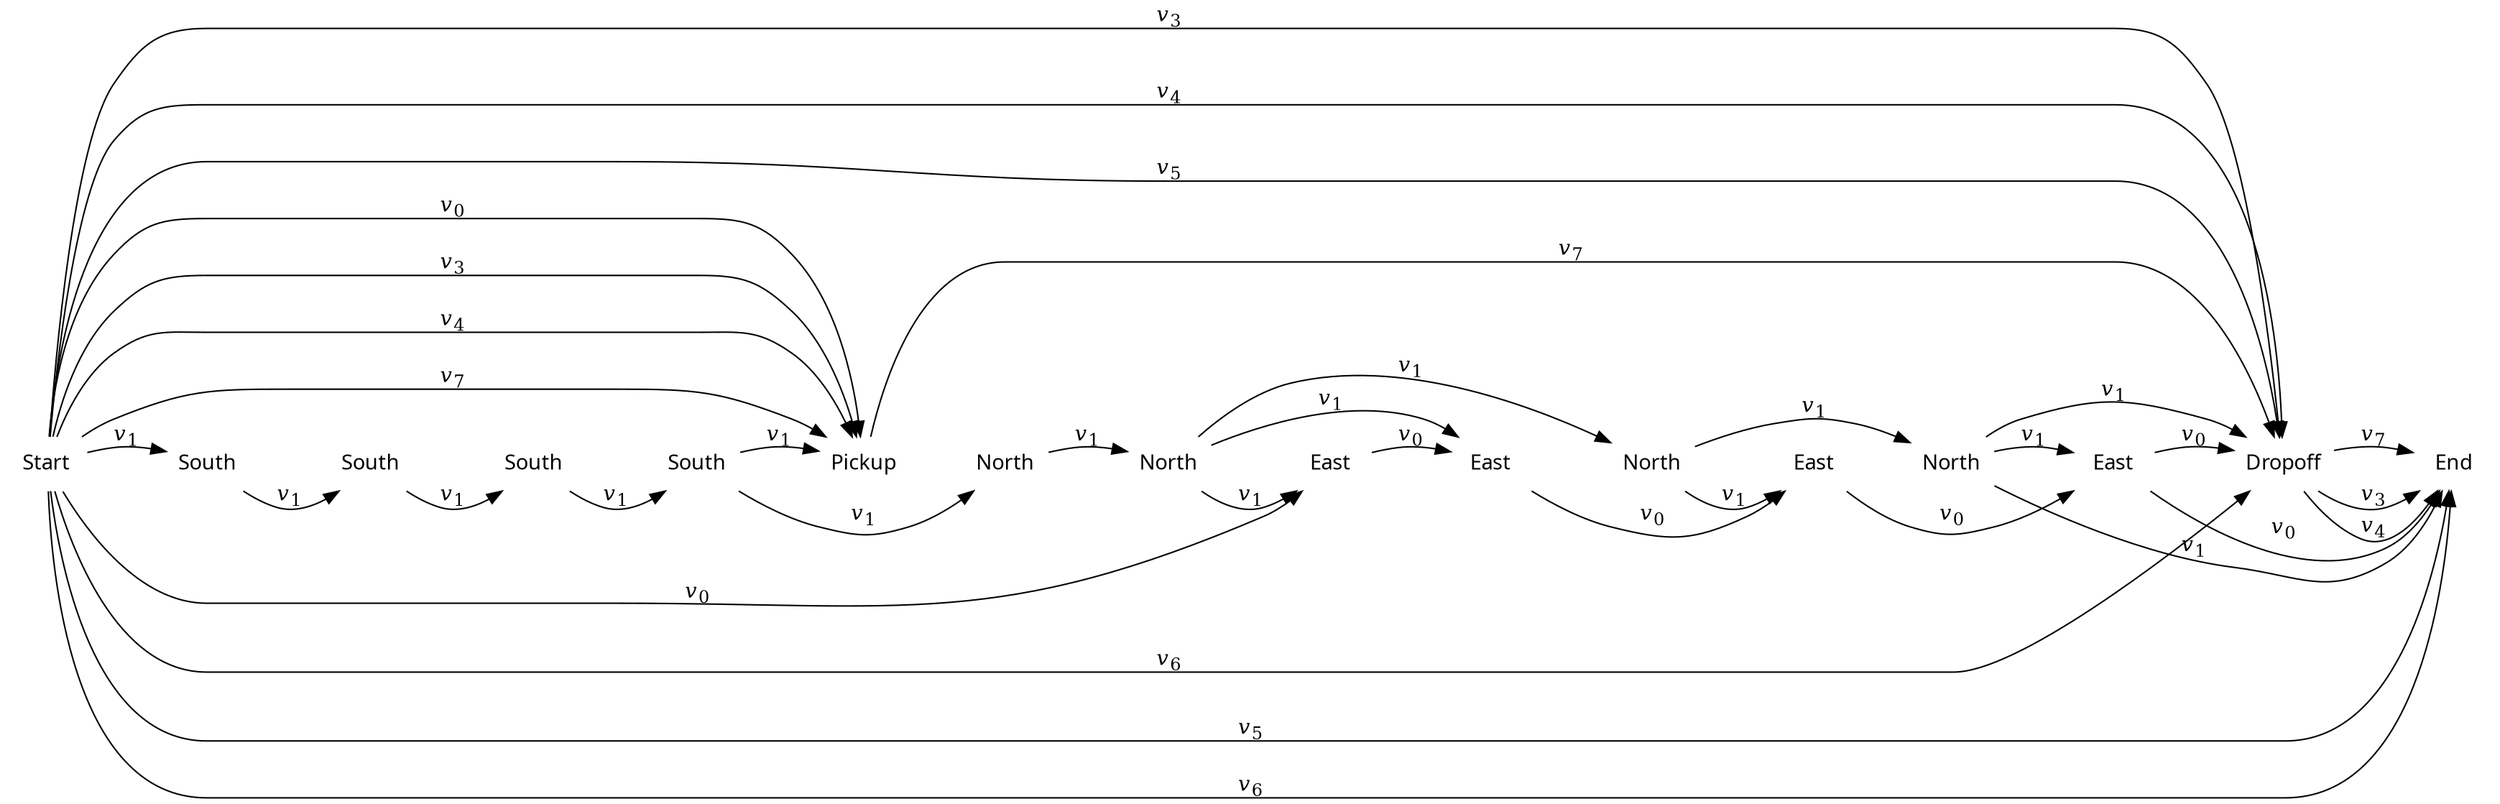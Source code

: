 digraph cat {
rankdir=LR
node [shape=plaintext]
edge [arrowhead=normal]

0 [label="Start",fontname="sans"]
1 [label="South",fontname="sans"]
2 [label="South",fontname="sans"]
3 [label="South",fontname="sans"]
4 [label="South",fontname="sans"]
5 [label="Pickup",fontname="sans"]
6 [label="North",fontname="sans"]
7 [label="North",fontname="sans"]
8 [label="East",fontname="sans"]
9 [label="East",fontname="sans"]
10 [label="North",fontname="sans"]
11 [label="East",fontname="sans"]
12 [label="North",fontname="sans"]
13 [label="East",fontname="sans"]
14 [label="Dropoff",fontname="sans"]
15 [label="End",fontname="sans"]

0 -> 5 [label=<<i>v</i><sub>0</sub>>]
0 -> 8 [label=<<i>v</i><sub>0</sub>>]
0 -> 1 [label=<<i>v</i><sub>1</sub>>]
0 -> 5 [label=<<i>v</i><sub>3</sub>>]
0 -> 14 [label=<<i>v</i><sub>3</sub>>]
0 -> 5 [label=<<i>v</i><sub>4</sub>>]
0 -> 14 [label=<<i>v</i><sub>4</sub>>]
0 -> 14 [label=<<i>v</i><sub>5</sub>>]
0 -> 15 [label=<<i>v</i><sub>5</sub>>]
0 -> 14 [label=<<i>v</i><sub>6</sub>>]
0 -> 15 [label=<<i>v</i><sub>6</sub>>]
0 -> 5 [label=<<i>v</i><sub>7</sub>>]
1 -> 2 [label=<<i>v</i><sub>1</sub>>]
2 -> 3 [label=<<i>v</i><sub>1</sub>>]
3 -> 4 [label=<<i>v</i><sub>1</sub>>]
4 -> 5 [label=<<i>v</i><sub>1</sub>>]
4 -> 6 [label=<<i>v</i><sub>1</sub>>]
5 -> 14 [label=<<i>v</i><sub>7</sub>>]
6 -> 7 [label=<<i>v</i><sub>1</sub>>]
7 -> 8 [label=<<i>v</i><sub>1</sub>>]
7 -> 9 [label=<<i>v</i><sub>1</sub>>]
7 -> 10 [label=<<i>v</i><sub>1</sub>>]
8 -> 9 [label=<<i>v</i><sub>0</sub>>]
9 -> 11 [label=<<i>v</i><sub>0</sub>>]
10 -> 11 [label=<<i>v</i><sub>1</sub>>]
10 -> 12 [label=<<i>v</i><sub>1</sub>>]
11 -> 13 [label=<<i>v</i><sub>0</sub>>]
12 -> 13 [label=<<i>v</i><sub>1</sub>>]
12 -> 14 [label=<<i>v</i><sub>1</sub>>]
12 -> 15 [label=<<i>v</i><sub>1</sub>>]
13 -> 14 [label=<<i>v</i><sub>0</sub>>]
13 -> 15 [label=<<i>v</i><sub>0</sub>>]
14 -> 15 [label=<<i>v</i><sub>3</sub>>]
14 -> 15 [label=<<i>v</i><sub>4</sub>>]
14 -> 15 [label=<<i>v</i><sub>7</sub>>]

# To line up the actions
0 -> 1 [weight=100,style=invis]
1 -> 2 [weight=100,style=invis]
2 -> 3 [weight=100,style=invis]
3 -> 4 [weight=100,style=invis]
4 -> 5 [weight=100,style=invis]
5 -> 6 [weight=100,style=invis]
6 -> 7 [weight=100,style=invis]
7 -> 8 [weight=100,style=invis]
8 -> 9 [weight=100,style=invis]
9 -> 10 [weight=100,style=invis]
10 -> 11 [weight=100,style=invis]
11 -> 12 [weight=100,style=invis]
12 -> 13 [weight=100,style=invis]
13 -> 14 [weight=100,style=invis]
14 -> 15 [weight=100,style=invis]
}

